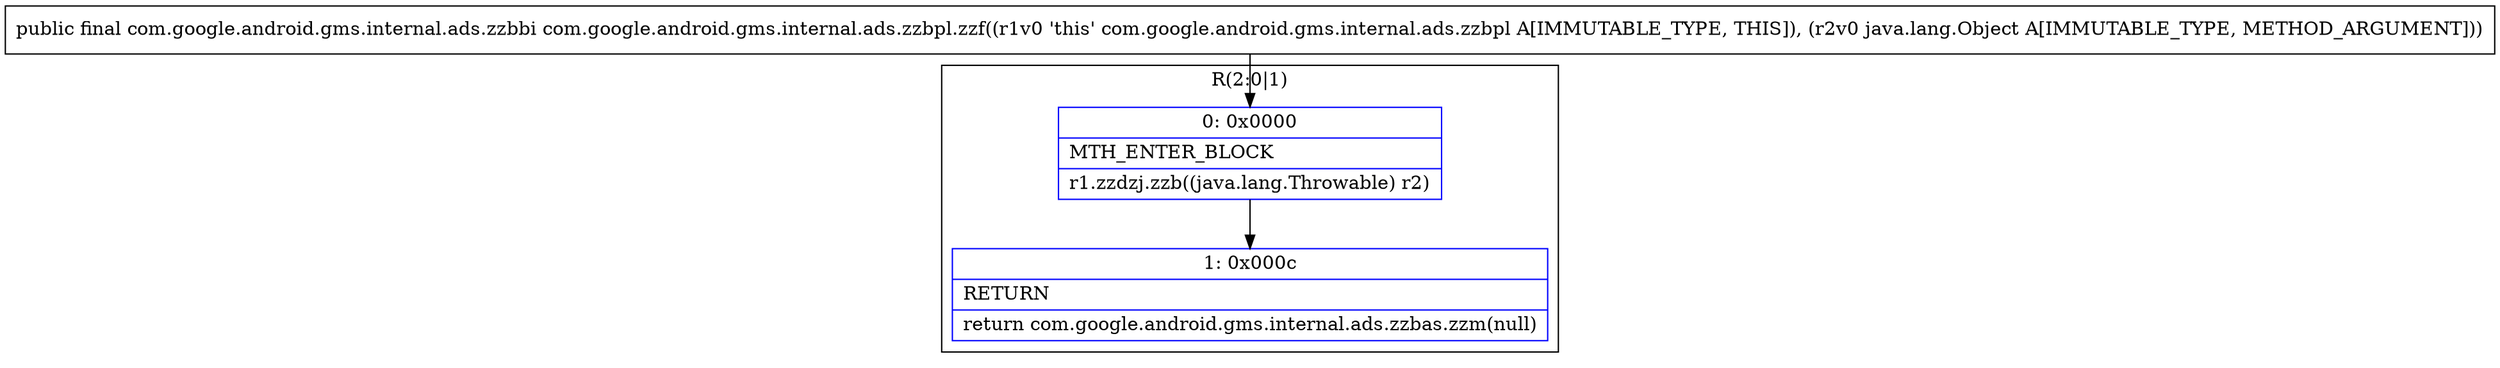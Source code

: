 digraph "CFG forcom.google.android.gms.internal.ads.zzbpl.zzf(Ljava\/lang\/Object;)Lcom\/google\/android\/gms\/internal\/ads\/zzbbi;" {
subgraph cluster_Region_407089823 {
label = "R(2:0|1)";
node [shape=record,color=blue];
Node_0 [shape=record,label="{0\:\ 0x0000|MTH_ENTER_BLOCK\l|r1.zzdzj.zzb((java.lang.Throwable) r2)\l}"];
Node_1 [shape=record,label="{1\:\ 0x000c|RETURN\l|return com.google.android.gms.internal.ads.zzbas.zzm(null)\l}"];
}
MethodNode[shape=record,label="{public final com.google.android.gms.internal.ads.zzbbi com.google.android.gms.internal.ads.zzbpl.zzf((r1v0 'this' com.google.android.gms.internal.ads.zzbpl A[IMMUTABLE_TYPE, THIS]), (r2v0 java.lang.Object A[IMMUTABLE_TYPE, METHOD_ARGUMENT])) }"];
MethodNode -> Node_0;
Node_0 -> Node_1;
}

